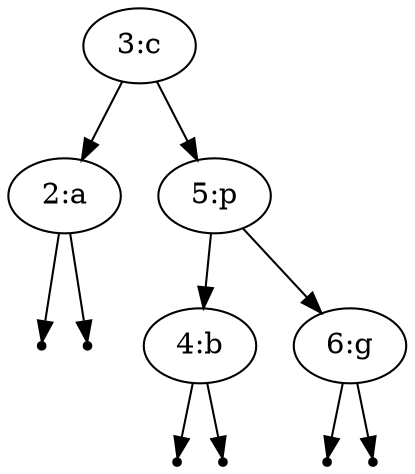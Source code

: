 digraph {
"1"[label="3:c"];
"2"[label="2:a"];
"3" [shape=point];
"4" [shape=point];
"2" -> "3";
"2" -> "4";
"5"[label="5:p"];
"6"[label="4:b"];
"7" [shape=point];
"8" [shape=point];
"6" -> "7";
"6" -> "8";
"9"[label="6:g"];
"10" [shape=point];
"11" [shape=point];
"9" -> "10";
"9" -> "11";
"5" -> "6";
"5" -> "9";
"1" -> "2";
"1" -> "5";
}